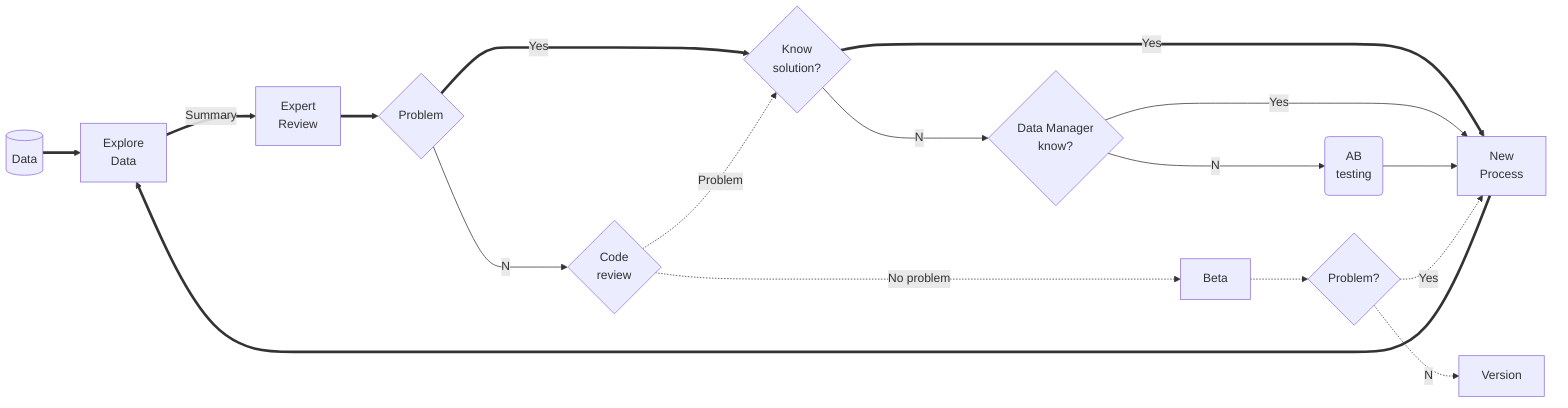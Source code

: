 %% Cycle between dev and experts at center

graph LR;
  data[(Data)] ==> explore[Explore <br> Data] ==Summary==> expert[Expert <br> Review] ==> problem{Problem}
  problem ==Yes==> understand{Know<br>solution?}

  understand ==Yes==> newProcess[New <br> Process] ==> explore

  understand --No--> advice{Data Manager <br>know?}

  advice --Yes--> newProcess
  advice --No--> ab(AB<br>testing) --> newProcess 


  problem --No--> review{Code <br> review} -.No problem.->  Beta -.-> vProblem{Problem?} 
  review -.Problem .-> understand

  vProblem -.No.-> Version
  vProblem -.Yes.-> newProcess